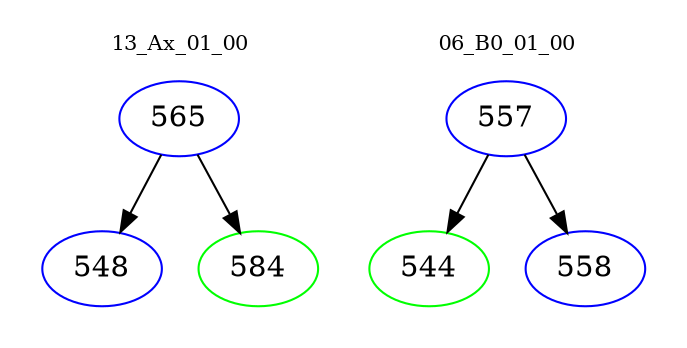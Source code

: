 digraph{
subgraph cluster_0 {
color = white
label = "13_Ax_01_00";
fontsize=10;
T0_565 [label="565", color="blue"]
T0_565 -> T0_548 [color="black"]
T0_548 [label="548", color="blue"]
T0_565 -> T0_584 [color="black"]
T0_584 [label="584", color="green"]
}
subgraph cluster_1 {
color = white
label = "06_B0_01_00";
fontsize=10;
T1_557 [label="557", color="blue"]
T1_557 -> T1_544 [color="black"]
T1_544 [label="544", color="green"]
T1_557 -> T1_558 [color="black"]
T1_558 [label="558", color="blue"]
}
}

